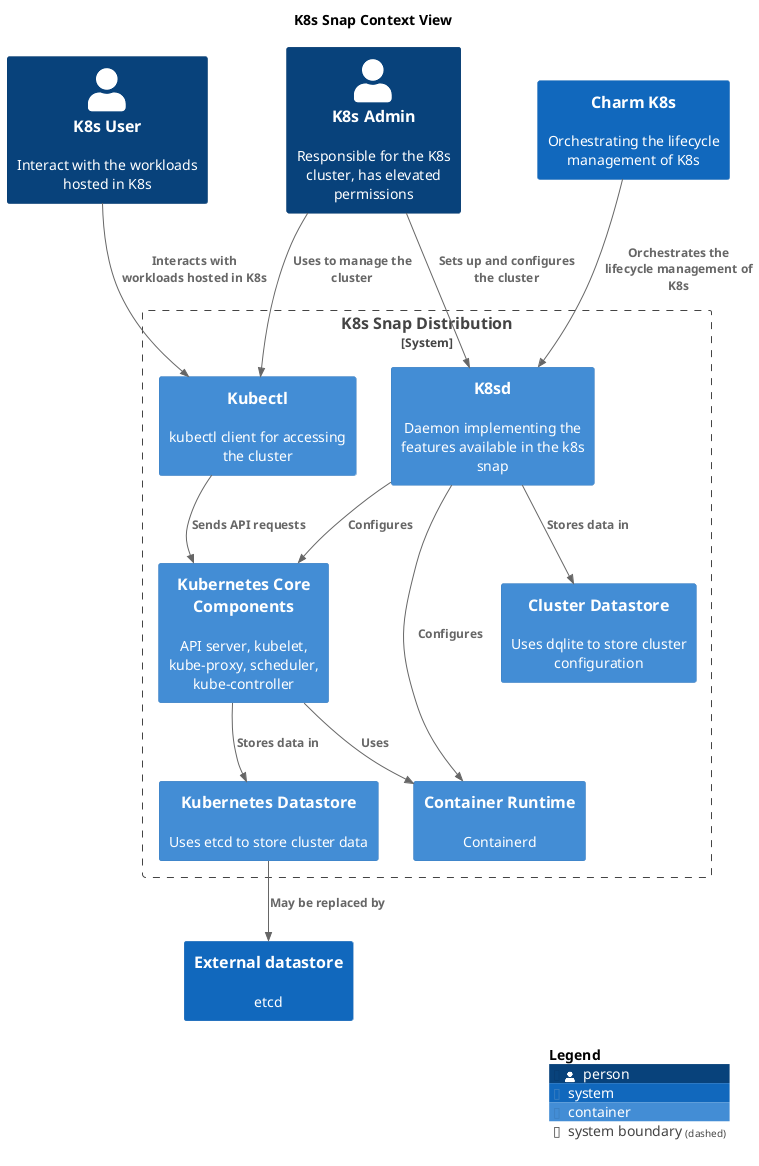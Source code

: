 @startuml
set separator none
title K8s Snap Context View

top to bottom direction

!include <C4/C4>
!include <C4/C4_Context>
!include <C4/C4_Container>

Person(K8sAdmin, "K8s Admin", $descr="Responsible for the K8s cluster, has elevated permissions", $tags="", $link="")
Person(K8sUser, "K8s User", $descr="Interact with the workloads hosted in K8s", $tags="", $link="")
System(CharmK8s, "Charm K8s", $descr="Orchestrating the lifecycle management of K8s", $tags="", $link="")
System(Externaldatastore, "External datastore", $descr="etcd", $tags="", $link="")

System_Boundary("K8sSnapDistribution_boundary", "K8s Snap Distribution", $tags="") {
  Container(K8sSnapDistribution.KubernetesCoreComponents, "Kubernetes Core Components", $techn="", $descr="API server, kubelet, kube-proxy, scheduler, kube-controller", $tags="", $link="")
  Container(K8sSnapDistribution.ContainerRuntime, "Container Runtime", $techn="", $descr="Containerd", $tags="", $link="")
  Container(K8sSnapDistribution.K8sd, "K8sd", $techn="", $descr="Daemon implementing the features available in the k8s snap", $tags="", $link="")
  Container(K8sSnapDistribution.K8sddatastore, "Cluster Datastore", $techn="", $descr="Uses dqlite to store cluster configuration", $tags="", $link="")
  Container(K8sSnapDistribution.Kubectl, "Kubectl", $techn="", $descr="kubectl client for accessing the cluster", $tags="", $link="")
  Container(K8sSnapDistribution.Kubernetesdatastore, "Kubernetes Datastore", $techn="", $descr="Uses etcd to store cluster data", $tags="", $link="")
}

Rel(K8sAdmin, K8sSnapDistribution.K8sd, "Sets up and configures the cluster", $techn="", $tags="", $link="")
Rel(K8sAdmin, K8sSnapDistribution.Kubectl, "Uses to manage the cluster", $techn="", $tags="", $link="")
Rel(K8sUser, K8sSnapDistribution.Kubectl, "Interacts with workloads hosted in K8s", $techn="", $tags="", $link="")
Rel(CharmK8s, K8sSnapDistribution.K8sd, "Orchestrates the lifecycle management of K8s", $techn="", $tags="", $link="")
Rel(K8sSnapDistribution.K8sd, K8sSnapDistribution.K8sddatastore, "Stores data in", $techn="", $tags="", $link="")
Rel(K8sSnapDistribution.KubernetesCoreComponents, K8sSnapDistribution.Kubernetesdatastore, "Stores data in", $techn="", $tags="", $link="")
Rel(K8sSnapDistribution.Kubernetesdatastore, Externaldatastore, "May be replaced by", $techn="", $tags="", $link="")
Rel(K8sSnapDistribution.K8sd, K8sSnapDistribution.KubernetesCoreComponents, "Configures", $techn="", $tags="", $link="")
Rel(K8sSnapDistribution.KubernetesCoreComponents, K8sSnapDistribution.ContainerRuntime, "Uses", $techn="", $tags="", $link="")
Rel(K8sSnapDistribution.Kubectl, K8sSnapDistribution.KubernetesCoreComponents, "Sends API requests", $techn="", $tags="", $link="")
Rel(K8sSnapDistribution.K8sd, K8sSnapDistribution.ContainerRuntime, "Configures", $techn="", $tags="", $link="")

SHOW_LEGEND(true)
@enduml
